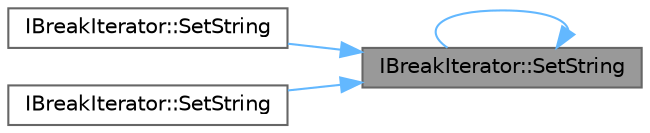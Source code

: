 digraph "IBreakIterator::SetString"
{
 // INTERACTIVE_SVG=YES
 // LATEX_PDF_SIZE
  bgcolor="transparent";
  edge [fontname=Helvetica,fontsize=10,labelfontname=Helvetica,labelfontsize=10];
  node [fontname=Helvetica,fontsize=10,shape=box,height=0.2,width=0.4];
  rankdir="RL";
  Node1 [id="Node000001",label="IBreakIterator::SetString",height=0.2,width=0.4,color="gray40", fillcolor="grey60", style="filled", fontcolor="black",tooltip=" "];
  Node1 -> Node2 [id="edge1_Node000001_Node000002",dir="back",color="steelblue1",style="solid",tooltip=" "];
  Node2 [id="Node000002",label="IBreakIterator::SetString",height=0.2,width=0.4,color="grey40", fillcolor="white", style="filled",URL="$dd/d5b/classIBreakIterator.html#a68afe19b72e3b387bf51d83892c4d213",tooltip=" "];
  Node1 -> Node1 [id="edge2_Node000001_Node000001",dir="back",color="steelblue1",style="solid",tooltip=" "];
  Node1 -> Node3 [id="edge3_Node000001_Node000003",dir="back",color="steelblue1",style="solid",tooltip=" "];
  Node3 [id="Node000003",label="IBreakIterator::SetString",height=0.2,width=0.4,color="grey40", fillcolor="white", style="filled",URL="$dd/d5b/classIBreakIterator.html#aa1833d18c0e0dbcd047ae0e82925c289",tooltip=" "];
}
